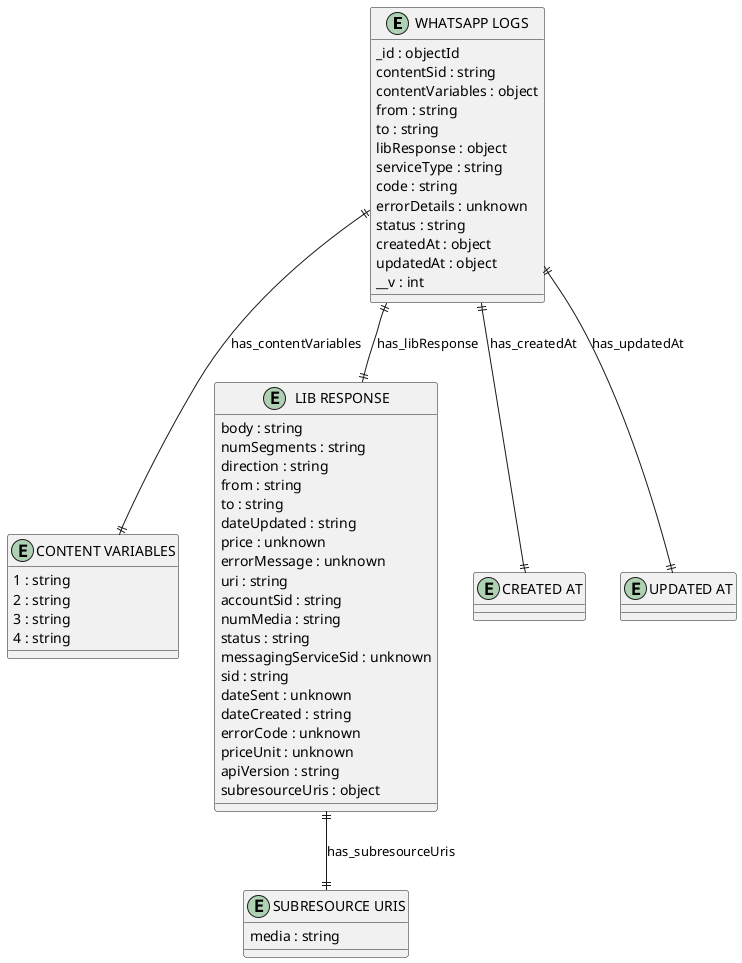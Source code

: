 @startuml WHATSAPP_LOGS_Diagram

entity "WHATSAPP LOGS" as WHATSAPP_LOGS {
  _id : objectId
  contentSid : string
  contentVariables : object
  from : string
  to : string
  libResponse : object
  serviceType : string
  code : string
  errorDetails : unknown
  status : string
  createdAt : object
  updatedAt : object
  __v : int
}

entity "CONTENT VARIABLES" as CONTENT_VARIABLES {
  1 : string
  2 : string
  3 : string
  4 : string
}

entity "LIB RESPONSE" as LIB_RESPONSE {
  body : string
  numSegments : string
  direction : string
  from : string
  to : string
  dateUpdated : string
  price : unknown
  errorMessage : unknown
  uri : string
  accountSid : string
  numMedia : string
  status : string
  messagingServiceSid : unknown
  sid : string
  dateSent : unknown
  dateCreated : string
  errorCode : unknown
  priceUnit : unknown
  apiVersion : string
  subresourceUris : object
}

entity "SUBRESOURCE URIS" as SUBRESOURCE_URIS {
  media : string
}

entity "CREATED AT" as CREATED_AT {
}

entity "UPDATED AT" as UPDATED_AT {
}

' // Relationships
WHATSAPP_LOGS ||--|| CONTENT_VARIABLES : has_contentVariables
WHATSAPP_LOGS ||--|| LIB_RESPONSE : has_libResponse
LIB_RESPONSE ||--|| SUBRESOURCE_URIS : has_subresourceUris
WHATSAPP_LOGS ||--|| CREATED_AT : has_createdAt
WHATSAPP_LOGS ||--|| UPDATED_AT : has_updatedAt
@enduml